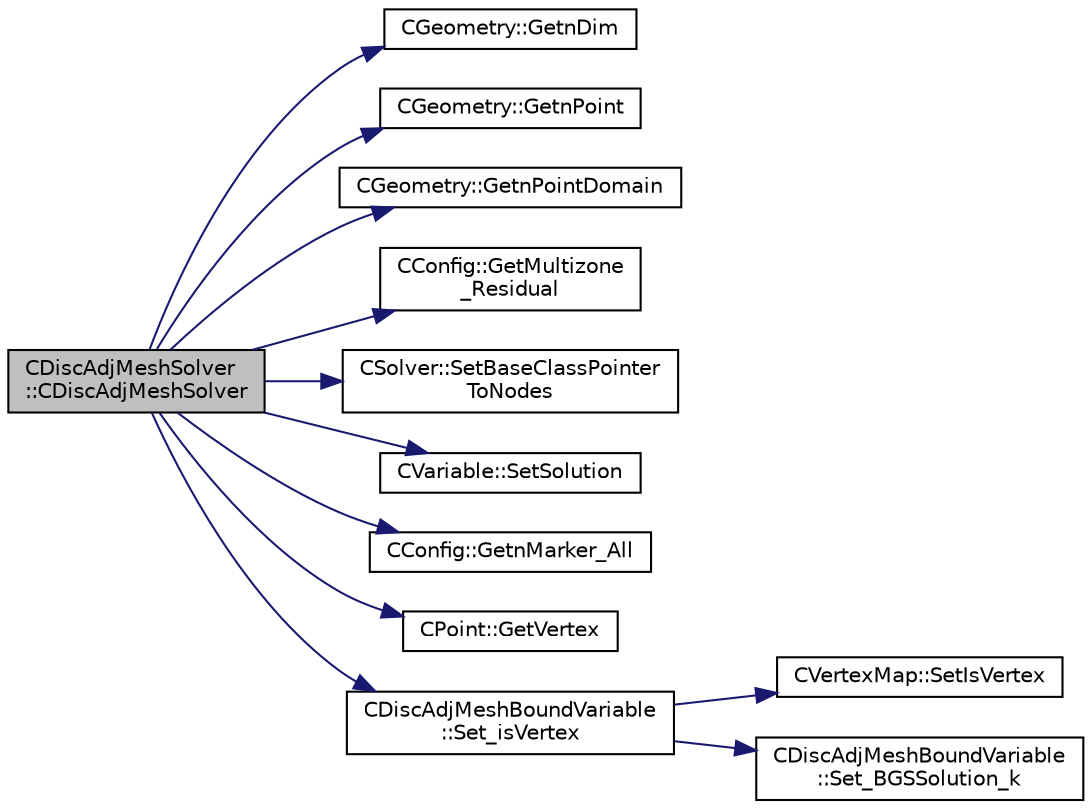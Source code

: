 digraph "CDiscAdjMeshSolver::CDiscAdjMeshSolver"
{
  edge [fontname="Helvetica",fontsize="10",labelfontname="Helvetica",labelfontsize="10"];
  node [fontname="Helvetica",fontsize="10",shape=record];
  rankdir="LR";
  Node4 [label="CDiscAdjMeshSolver\l::CDiscAdjMeshSolver",height=0.2,width=0.4,color="black", fillcolor="grey75", style="filled", fontcolor="black"];
  Node4 -> Node5 [color="midnightblue",fontsize="10",style="solid",fontname="Helvetica"];
  Node5 [label="CGeometry::GetnDim",height=0.2,width=0.4,color="black", fillcolor="white", style="filled",URL="$class_c_geometry.html#a2af01006c0c4f74ba089582f1a3587fe",tooltip="Get number of coordinates. "];
  Node4 -> Node6 [color="midnightblue",fontsize="10",style="solid",fontname="Helvetica"];
  Node6 [label="CGeometry::GetnPoint",height=0.2,width=0.4,color="black", fillcolor="white", style="filled",URL="$class_c_geometry.html#aa68b666b38f4d2c7021736ae86940f44",tooltip="Get number of points. "];
  Node4 -> Node7 [color="midnightblue",fontsize="10",style="solid",fontname="Helvetica"];
  Node7 [label="CGeometry::GetnPointDomain",height=0.2,width=0.4,color="black", fillcolor="white", style="filled",URL="$class_c_geometry.html#a4fc7de3bff7b6f8c35717016d6f8fcb2",tooltip="Get number of real points (that belong to the domain). "];
  Node4 -> Node8 [color="midnightblue",fontsize="10",style="solid",fontname="Helvetica"];
  Node8 [label="CConfig::GetMultizone\l_Residual",height=0.2,width=0.4,color="black", fillcolor="white", style="filled",URL="$class_c_config.html#abd1f94f9b9f17144e4269a459781ea3e",tooltip="Check if the mesh read supports multiple zones. "];
  Node4 -> Node9 [color="midnightblue",fontsize="10",style="solid",fontname="Helvetica"];
  Node9 [label="CSolver::SetBaseClassPointer\lToNodes",height=0.2,width=0.4,color="black", fillcolor="white", style="filled",URL="$class_c_solver.html#ad982896202dae6e41bfd3568f597cf46",tooltip="Call this method to set \"base_nodes\" after the \"nodes\" variable of the derived solver is instantiated..."];
  Node4 -> Node10 [color="midnightblue",fontsize="10",style="solid",fontname="Helvetica"];
  Node10 [label="CVariable::SetSolution",height=0.2,width=0.4,color="black", fillcolor="white", style="filled",URL="$class_c_variable.html#a22fbbd7bc6491672843000644a05c6a5",tooltip="Set the value of the solution, all variables. "];
  Node4 -> Node11 [color="midnightblue",fontsize="10",style="solid",fontname="Helvetica"];
  Node11 [label="CConfig::GetnMarker_All",height=0.2,width=0.4,color="black", fillcolor="white", style="filled",URL="$class_c_config.html#a300c4884edfc0c2acf395036439004f4",tooltip="Get the total number of boundary markers including send/receive domains. "];
  Node4 -> Node12 [color="midnightblue",fontsize="10",style="solid",fontname="Helvetica"];
  Node12 [label="CPoint::GetVertex",height=0.2,width=0.4,color="black", fillcolor="white", style="filled",URL="$class_c_point.html#aceac27af50af6500a034b86b329532a0",tooltip="Get the vertex that compose the control volume for a marker. "];
  Node4 -> Node13 [color="midnightblue",fontsize="10",style="solid",fontname="Helvetica"];
  Node13 [label="CDiscAdjMeshBoundVariable\l::Set_isVertex",height=0.2,width=0.4,color="black", fillcolor="white", style="filled",URL="$class_c_disc_adj_mesh_bound_variable.html#ac0efd2c50e564e35d008cb6d9fd383f9",tooltip="Set whether a node is on the boundary. "];
  Node13 -> Node14 [color="midnightblue",fontsize="10",style="solid",fontname="Helvetica"];
  Node14 [label="CVertexMap::SetIsVertex",height=0.2,width=0.4,color="black", fillcolor="white", style="filled",URL="$class_c_vertex_map.html#a8bdb008951837b3c0db763ec36828f69",tooltip="Set the vertex status of a point. "];
  Node13 -> Node15 [color="midnightblue",fontsize="10",style="solid",fontname="Helvetica"];
  Node15 [label="CDiscAdjMeshBoundVariable\l::Set_BGSSolution_k",height=0.2,width=0.4,color="black", fillcolor="white", style="filled",URL="$class_c_disc_adj_mesh_bound_variable.html#a25247540b5be805adaca57ac7370251c",tooltip="Set the value of the solution in the previous BGS subiteration. "];
}
